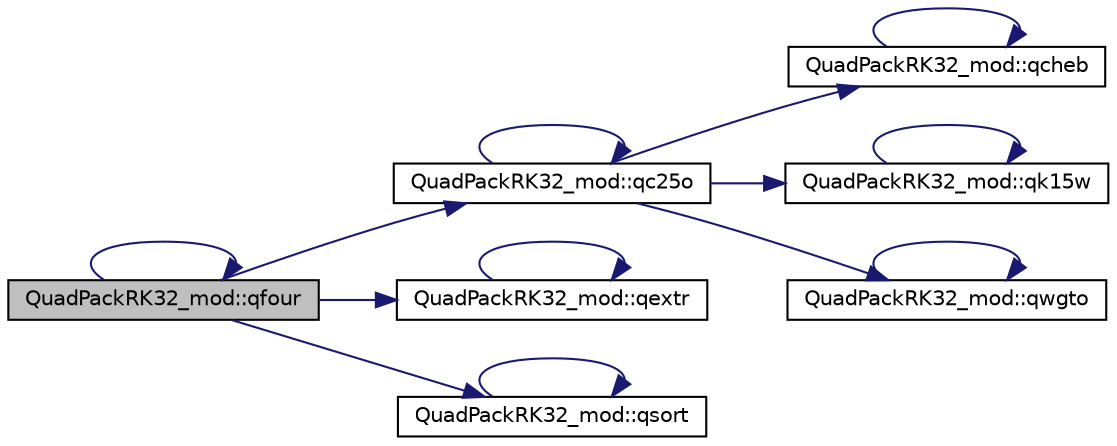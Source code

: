 digraph "QuadPackRK32_mod::qfour"
{
 // LATEX_PDF_SIZE
  edge [fontname="Helvetica",fontsize="10",labelfontname="Helvetica",labelfontsize="10"];
  node [fontname="Helvetica",fontsize="10",shape=record];
  rankdir="LR";
  Node1 [label="QuadPackRK32_mod::qfour",height=0.2,width=0.4,color="black", fillcolor="grey75", style="filled", fontcolor="black",tooltip=" "];
  Node1 -> Node2 [color="midnightblue",fontsize="10",style="solid"];
  Node2 [label="QuadPackRK32_mod::qc25o",height=0.2,width=0.4,color="black", fillcolor="white", style="filled",URL="$namespaceQuadPackRK32__mod.html#a5b45d3e3a4f937d1d4e523fe4daf46d1",tooltip=" "];
  Node2 -> Node2 [color="midnightblue",fontsize="10",style="solid"];
  Node2 -> Node3 [color="midnightblue",fontsize="10",style="solid"];
  Node3 [label="QuadPackRK32_mod::qcheb",height=0.2,width=0.4,color="black", fillcolor="white", style="filled",URL="$namespaceQuadPackRK32__mod.html#aa8b33b4446a8f99308c1ec6d48b01a4e",tooltip=" "];
  Node3 -> Node3 [color="midnightblue",fontsize="10",style="solid"];
  Node2 -> Node4 [color="midnightblue",fontsize="10",style="solid"];
  Node4 [label="QuadPackRK32_mod::qk15w",height=0.2,width=0.4,color="black", fillcolor="white", style="filled",URL="$namespaceQuadPackRK32__mod.html#ae30d3e60a46fdcf3c4cbeb5fa31d4174",tooltip=" "];
  Node4 -> Node4 [color="midnightblue",fontsize="10",style="solid"];
  Node2 -> Node5 [color="midnightblue",fontsize="10",style="solid"];
  Node5 [label="QuadPackRK32_mod::qwgto",height=0.2,width=0.4,color="black", fillcolor="white", style="filled",URL="$namespaceQuadPackRK32__mod.html#ae6adaa483992ea7ebf4da5564ae73fbc",tooltip=" "];
  Node5 -> Node5 [color="midnightblue",fontsize="10",style="solid"];
  Node1 -> Node6 [color="midnightblue",fontsize="10",style="solid"];
  Node6 [label="QuadPackRK32_mod::qextr",height=0.2,width=0.4,color="black", fillcolor="white", style="filled",URL="$namespaceQuadPackRK32__mod.html#af6f495761cd9d32a14b5fe1a4ca70dcf",tooltip=" "];
  Node6 -> Node6 [color="midnightblue",fontsize="10",style="solid"];
  Node1 -> Node1 [color="midnightblue",fontsize="10",style="solid"];
  Node1 -> Node7 [color="midnightblue",fontsize="10",style="solid"];
  Node7 [label="QuadPackRK32_mod::qsort",height=0.2,width=0.4,color="black", fillcolor="white", style="filled",URL="$namespaceQuadPackRK32__mod.html#abef2094e102d5f8abc0cdbcf79b2f77a",tooltip=" "];
  Node7 -> Node7 [color="midnightblue",fontsize="10",style="solid"];
}
